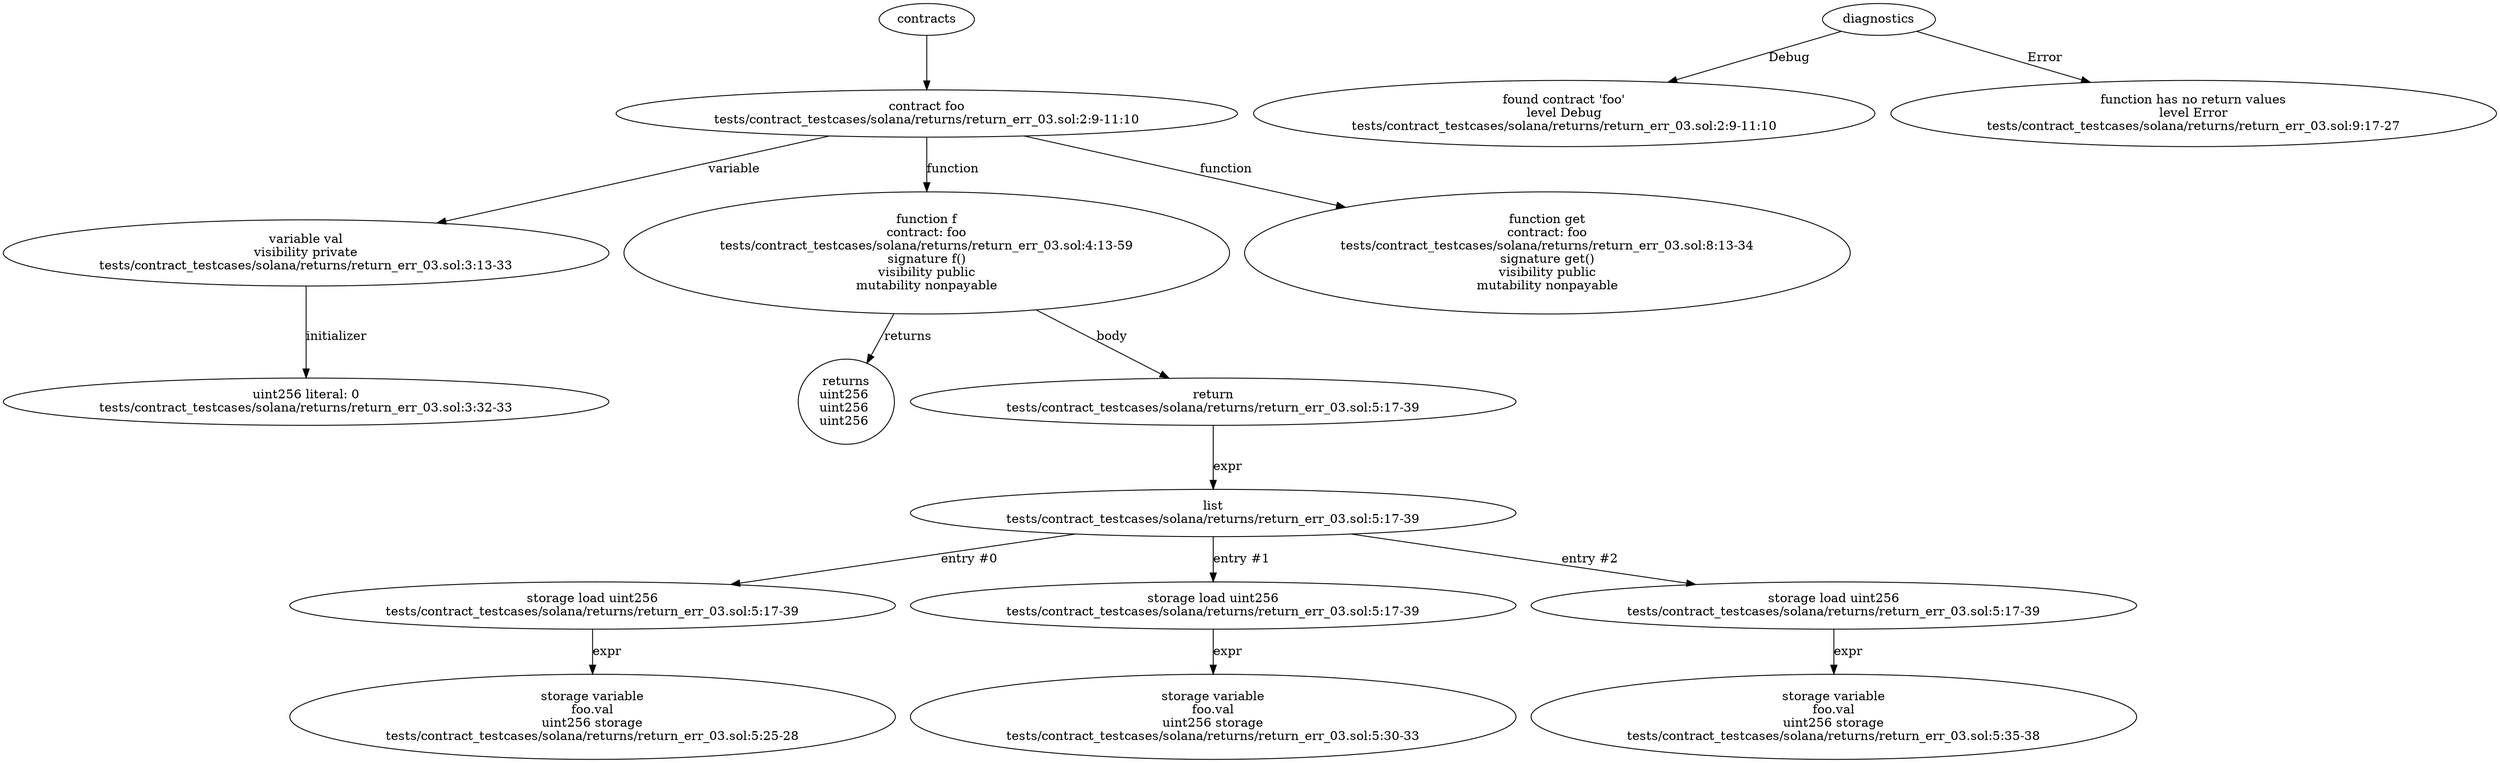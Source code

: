 strict digraph "tests/contract_testcases/solana/returns/return_err_03.sol" {
	contract [label="contract foo\ntests/contract_testcases/solana/returns/return_err_03.sol:2:9-11:10"]
	var [label="variable val\nvisibility private\ntests/contract_testcases/solana/returns/return_err_03.sol:3:13-33"]
	number_literal [label="uint256 literal: 0\ntests/contract_testcases/solana/returns/return_err_03.sol:3:32-33"]
	f [label="function f\ncontract: foo\ntests/contract_testcases/solana/returns/return_err_03.sol:4:13-59\nsignature f()\nvisibility public\nmutability nonpayable"]
	returns [label="returns\nuint256 \nuint256 \nuint256 "]
	return [label="return\ntests/contract_testcases/solana/returns/return_err_03.sol:5:17-39"]
	list [label="list\ntests/contract_testcases/solana/returns/return_err_03.sol:5:17-39"]
	storage_load [label="storage load uint256\ntests/contract_testcases/solana/returns/return_err_03.sol:5:17-39"]
	storage_var [label="storage variable\nfoo.val\nuint256 storage\ntests/contract_testcases/solana/returns/return_err_03.sol:5:25-28"]
	storage_load_11 [label="storage load uint256\ntests/contract_testcases/solana/returns/return_err_03.sol:5:17-39"]
	storage_var_12 [label="storage variable\nfoo.val\nuint256 storage\ntests/contract_testcases/solana/returns/return_err_03.sol:5:30-33"]
	storage_load_13 [label="storage load uint256\ntests/contract_testcases/solana/returns/return_err_03.sol:5:17-39"]
	storage_var_14 [label="storage variable\nfoo.val\nuint256 storage\ntests/contract_testcases/solana/returns/return_err_03.sol:5:35-38"]
	get [label="function get\ncontract: foo\ntests/contract_testcases/solana/returns/return_err_03.sol:8:13-34\nsignature get()\nvisibility public\nmutability nonpayable"]
	diagnostic [label="found contract 'foo'\nlevel Debug\ntests/contract_testcases/solana/returns/return_err_03.sol:2:9-11:10"]
	diagnostic_18 [label="function has no return values\nlevel Error\ntests/contract_testcases/solana/returns/return_err_03.sol:9:17-27"]
	contracts -> contract
	contract -> var [label="variable"]
	var -> number_literal [label="initializer"]
	contract -> f [label="function"]
	f -> returns [label="returns"]
	f -> return [label="body"]
	return -> list [label="expr"]
	list -> storage_load [label="entry #0"]
	storage_load -> storage_var [label="expr"]
	list -> storage_load_11 [label="entry #1"]
	storage_load_11 -> storage_var_12 [label="expr"]
	list -> storage_load_13 [label="entry #2"]
	storage_load_13 -> storage_var_14 [label="expr"]
	contract -> get [label="function"]
	diagnostics -> diagnostic [label="Debug"]
	diagnostics -> diagnostic_18 [label="Error"]
}
